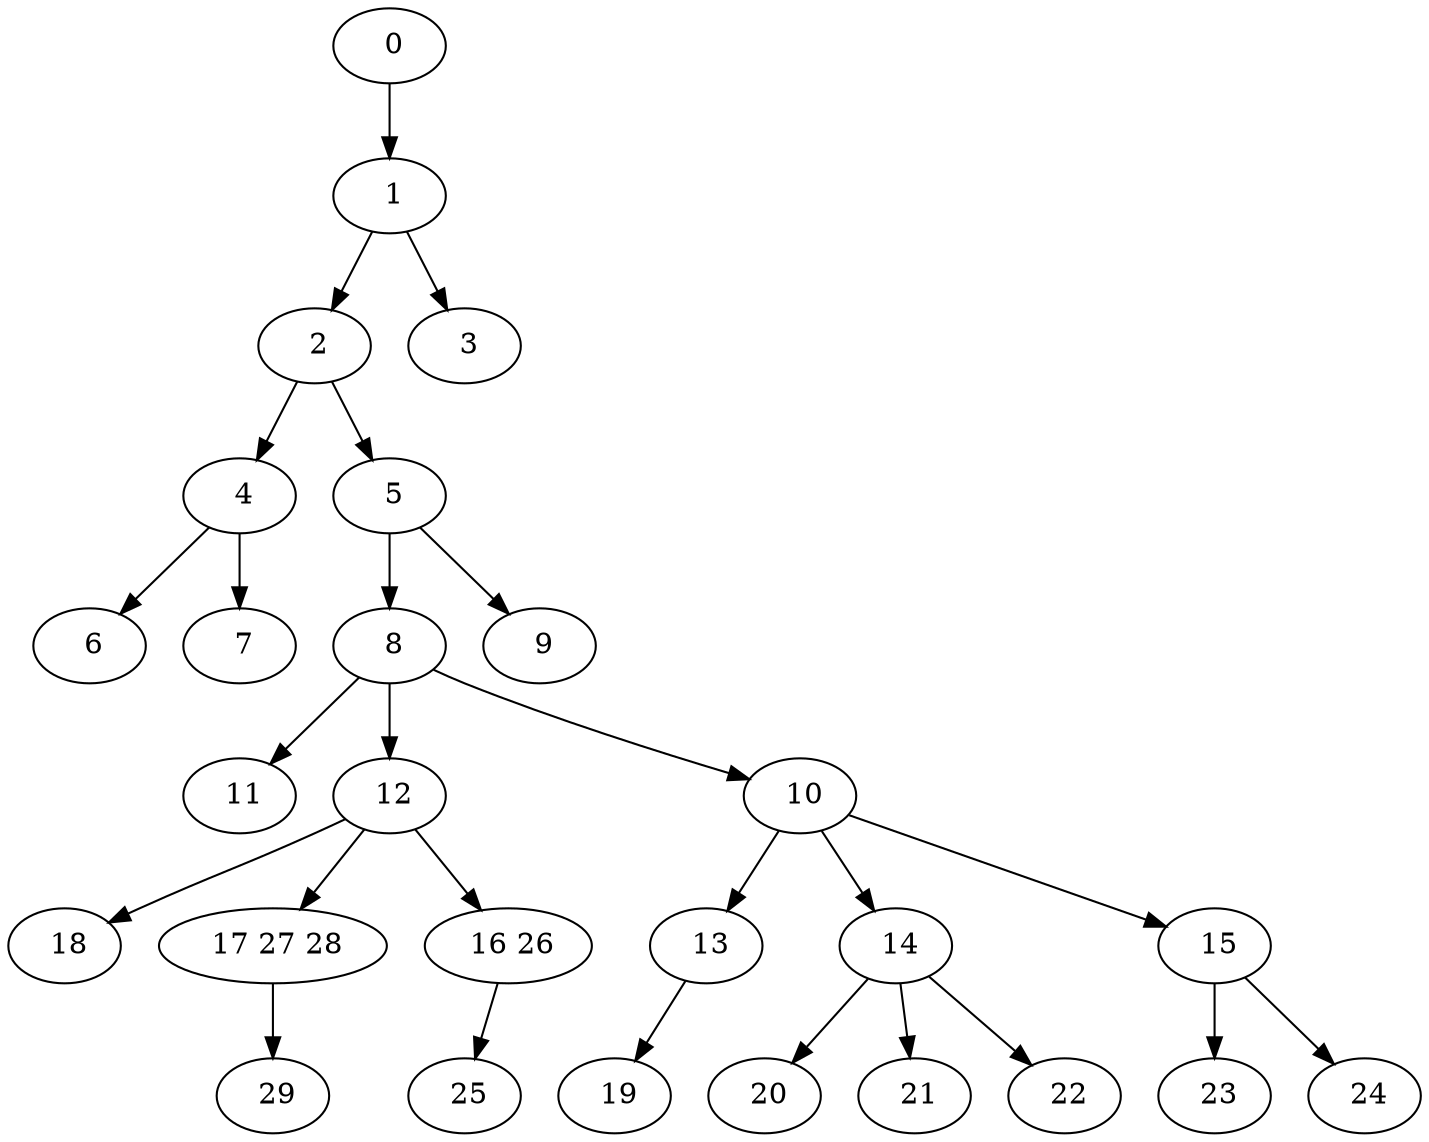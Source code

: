 digraph mytree {
" 0" -> " 1";
" 1" -> " 2";
" 1" -> " 3";
" 2" -> " 4";
" 2" -> " 5";
" 3";
" 4" -> " 6";
" 4" -> " 7";
" 5" -> " 8";
" 5" -> " 9";
" 6";
" 8" -> " 11";
" 8" -> " 12";
" 8" -> " 10";
" 9";
" 11";
" 12" -> " 18";
" 12" -> " 17 27 28";
" 12" -> " 16 26";
" 10" -> " 13";
" 10" -> " 14";
" 10" -> " 15";
" 13" -> " 19";
" 14" -> " 20";
" 14" -> " 21";
" 14" -> " 22";
" 15" -> " 23";
" 15" -> " 24";
" 18";
" 17 27 28" -> " 29";
" 16 26" -> " 25";
" 19";
" 20";
" 21";
" 22";
" 23";
" 24";
" 29";
" 25";
" 7";
}
